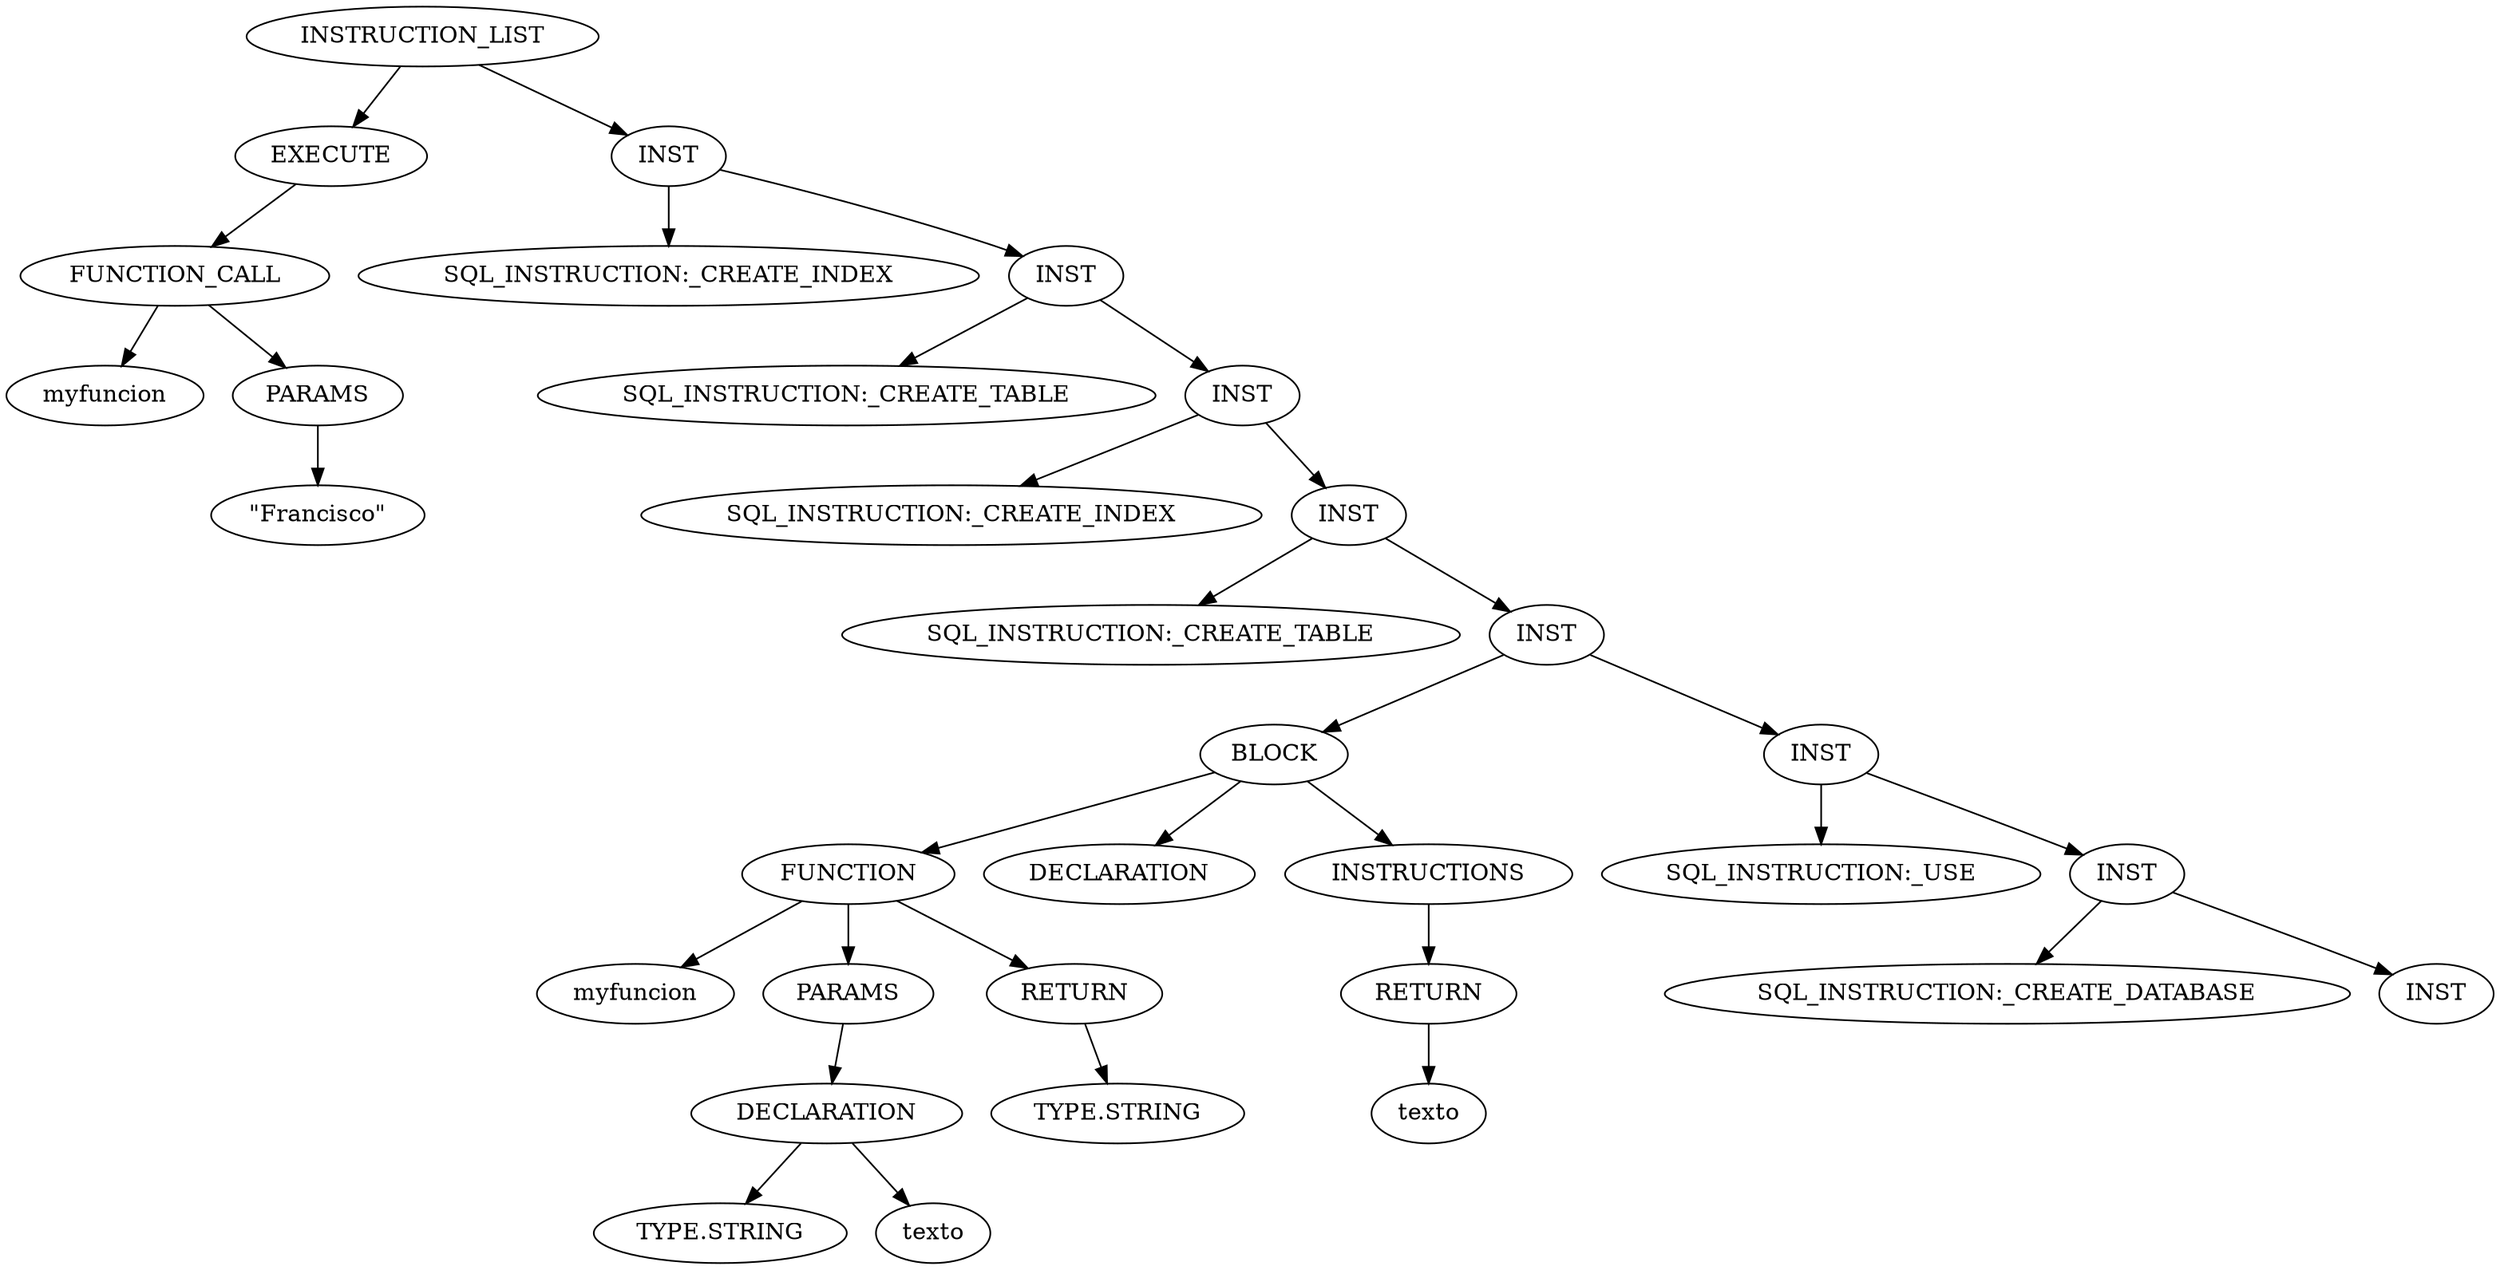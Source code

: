 // AST
digraph {
	0 [label=INSTRUCTION_LIST]
	1 [label=EXECUTE]
	2 [label=FUNCTION_CALL]
	3 [label=myfuncion]
	4 [label=PARAMS]
	5 [label="\"Francisco\""]
	6 [label=INST]
	7 [label="SQL_INSTRUCTION:_CREATE_INDEX"]
	8 [label=INST]
	9 [label="SQL_INSTRUCTION:_CREATE_TABLE"]
	10 [label=INST]
	11 [label="SQL_INSTRUCTION:_CREATE_INDEX"]
	12 [label=INST]
	13 [label="SQL_INSTRUCTION:_CREATE_TABLE"]
	14 [label=INST]
	15 [label=BLOCK]
	16 [label=FUNCTION]
	17 [label=myfuncion]
	18 [label=PARAMS]
	19 [label=DECLARATION]
	20 [label="TYPE.STRING"]
	21 [label=texto]
	22 [label=RETURN]
	23 [label="TYPE.STRING"]
	24 [label=DECLARATION]
	25 [label=INSTRUCTIONS]
	26 [label=RETURN]
	27 [label=texto]
	28 [label=INST]
	29 [label="SQL_INSTRUCTION:_USE"]
	30 [label=INST]
	31 [label="SQL_INSTRUCTION:_CREATE_DATABASE"]
	32 [label=INST]
	0 -> 1
	1 -> 2
	2 -> 3
	2 -> 4
	4 -> 5
	0 -> 6
	6 -> 7
	6 -> 8
	8 -> 9
	8 -> 10
	10 -> 11
	10 -> 12
	12 -> 13
	12 -> 14
	14 -> 15
	15 -> 16
	16 -> 17
	16 -> 18
	18 -> 19
	19 -> 20
	19 -> 21
	16 -> 22
	22 -> 23
	15 -> 24
	15 -> 25
	25 -> 26
	26 -> 27
	14 -> 28
	28 -> 29
	28 -> 30
	30 -> 31
	30 -> 32
}
